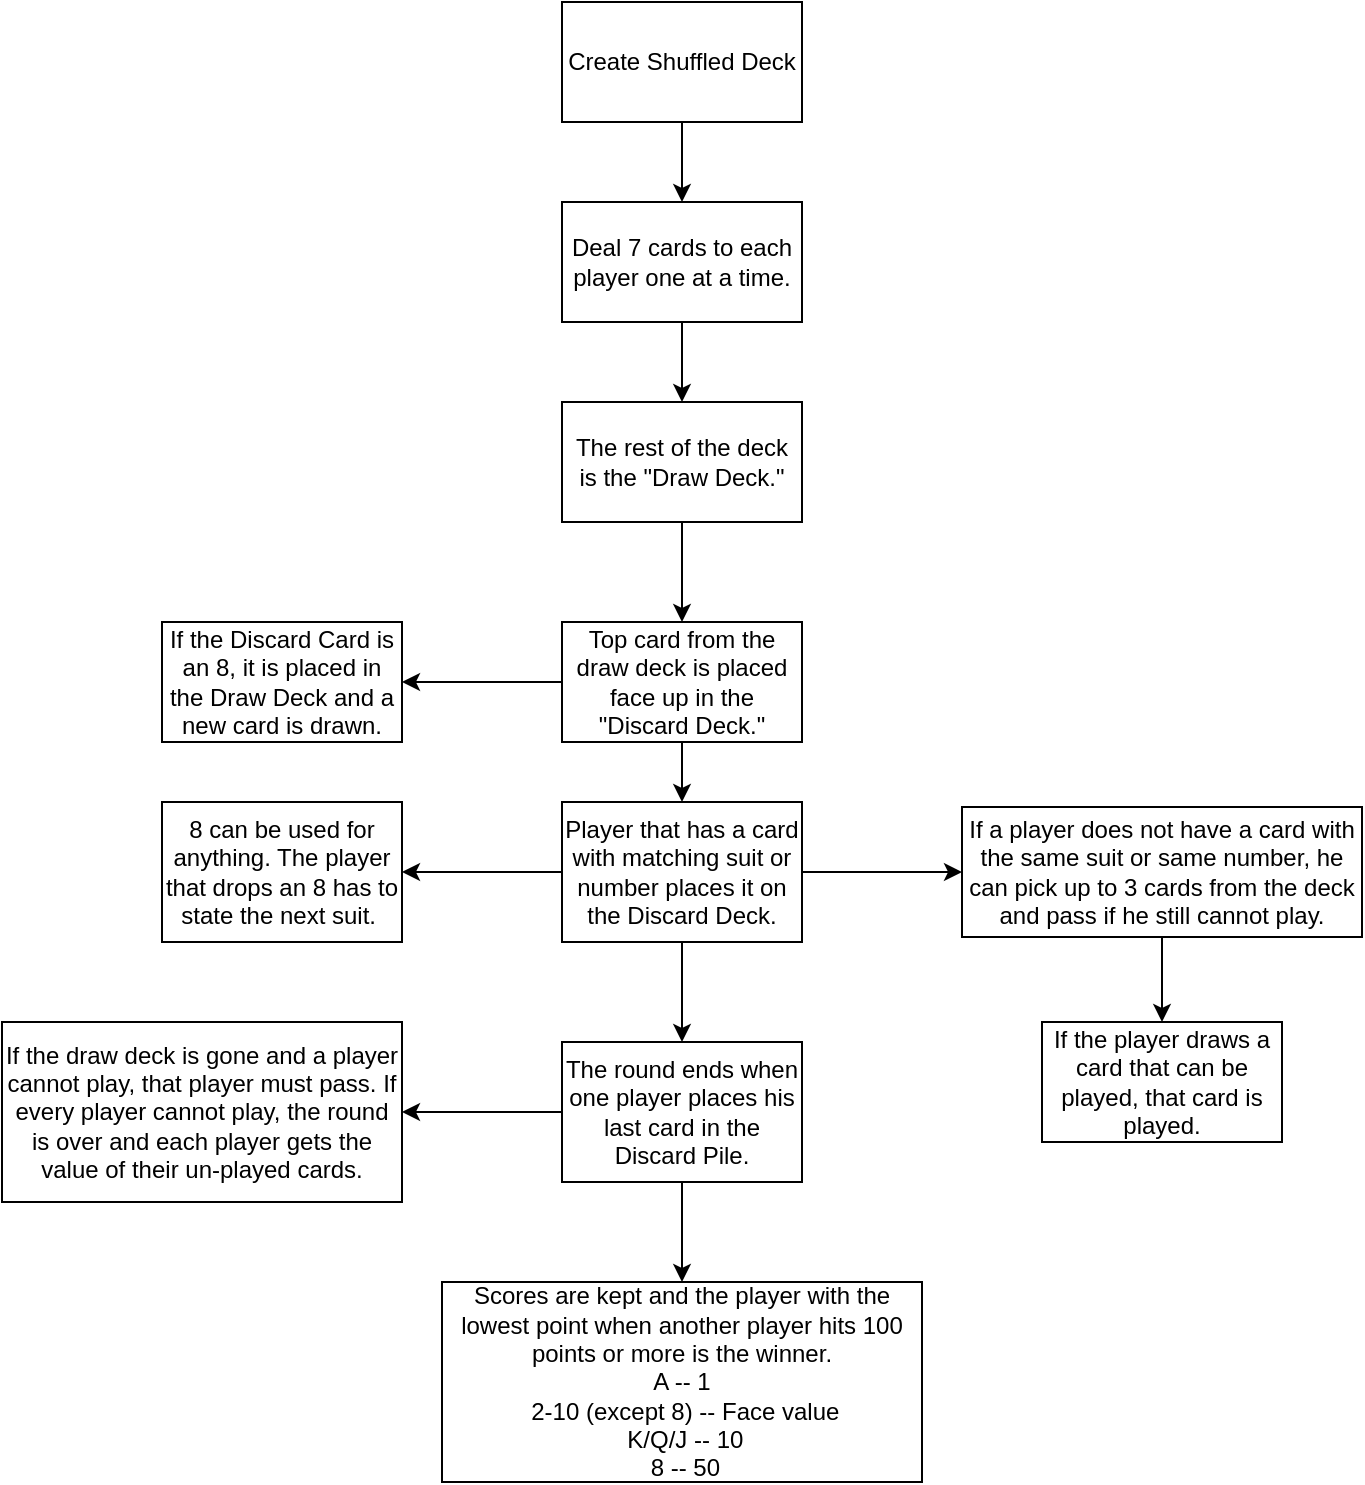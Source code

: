 <mxfile version="13.9.5" type="device"><diagram id="6jor-3YT3PJO5ByIMbrF" name="Page-1"><mxGraphModel dx="768" dy="482" grid="1" gridSize="10" guides="1" tooltips="1" connect="1" arrows="1" fold="1" page="1" pageScale="1" pageWidth="850" pageHeight="1100" math="0" shadow="0"><root><mxCell id="0"/><mxCell id="1" parent="0"/><mxCell id="IfkJOxdvPfqcT31M6tGi-3" value="" style="edgeStyle=orthogonalEdgeStyle;rounded=0;orthogonalLoop=1;jettySize=auto;html=1;" parent="1" source="IfkJOxdvPfqcT31M6tGi-1" target="IfkJOxdvPfqcT31M6tGi-2" edge="1"><mxGeometry relative="1" as="geometry"/></mxCell><mxCell id="IfkJOxdvPfqcT31M6tGi-1" value="Create Shuffled Deck" style="whiteSpace=wrap;html=1;" parent="1" vertex="1"><mxGeometry x="350" y="40" width="120" height="60" as="geometry"/></mxCell><mxCell id="IfkJOxdvPfqcT31M6tGi-5" value="" style="edgeStyle=orthogonalEdgeStyle;rounded=0;orthogonalLoop=1;jettySize=auto;html=1;" parent="1" source="IfkJOxdvPfqcT31M6tGi-2" target="IfkJOxdvPfqcT31M6tGi-4" edge="1"><mxGeometry relative="1" as="geometry"/></mxCell><mxCell id="IfkJOxdvPfqcT31M6tGi-2" value="Deal 7 cards to each player one at a time." style="whiteSpace=wrap;html=1;" parent="1" vertex="1"><mxGeometry x="350" y="140" width="120" height="60" as="geometry"/></mxCell><mxCell id="IfkJOxdvPfqcT31M6tGi-7" value="" style="edgeStyle=orthogonalEdgeStyle;rounded=0;orthogonalLoop=1;jettySize=auto;html=1;" parent="1" source="IfkJOxdvPfqcT31M6tGi-4" target="IfkJOxdvPfqcT31M6tGi-6" edge="1"><mxGeometry relative="1" as="geometry"/></mxCell><mxCell id="IfkJOxdvPfqcT31M6tGi-4" value="The rest of the deck is the &quot;Draw Deck.&quot;" style="whiteSpace=wrap;html=1;" parent="1" vertex="1"><mxGeometry x="350" y="240" width="120" height="60" as="geometry"/></mxCell><mxCell id="IfkJOxdvPfqcT31M6tGi-9" value="" style="edgeStyle=orthogonalEdgeStyle;rounded=0;orthogonalLoop=1;jettySize=auto;html=1;" parent="1" source="IfkJOxdvPfqcT31M6tGi-6" target="IfkJOxdvPfqcT31M6tGi-8" edge="1"><mxGeometry relative="1" as="geometry"/></mxCell><mxCell id="IfkJOxdvPfqcT31M6tGi-11" value="" style="edgeStyle=orthogonalEdgeStyle;rounded=0;orthogonalLoop=1;jettySize=auto;html=1;" parent="1" source="IfkJOxdvPfqcT31M6tGi-6" target="IfkJOxdvPfqcT31M6tGi-10" edge="1"><mxGeometry relative="1" as="geometry"/></mxCell><mxCell id="IfkJOxdvPfqcT31M6tGi-6" value="Top card from the draw deck is placed face up in the &quot;Discard Deck.&quot;" style="whiteSpace=wrap;html=1;" parent="1" vertex="1"><mxGeometry x="350" y="350" width="120" height="60" as="geometry"/></mxCell><mxCell id="IfkJOxdvPfqcT31M6tGi-8" value="If the Discard Card is an 8, it is placed in the Draw Deck and a new card is drawn." style="whiteSpace=wrap;html=1;" parent="1" vertex="1"><mxGeometry x="150" y="350" width="120" height="60" as="geometry"/></mxCell><mxCell id="IfkJOxdvPfqcT31M6tGi-13" value="" style="edgeStyle=orthogonalEdgeStyle;rounded=0;orthogonalLoop=1;jettySize=auto;html=1;" parent="1" source="IfkJOxdvPfqcT31M6tGi-10" target="IfkJOxdvPfqcT31M6tGi-12" edge="1"><mxGeometry relative="1" as="geometry"/></mxCell><mxCell id="IfkJOxdvPfqcT31M6tGi-15" value="" style="edgeStyle=orthogonalEdgeStyle;rounded=0;orthogonalLoop=1;jettySize=auto;html=1;" parent="1" source="IfkJOxdvPfqcT31M6tGi-10" target="IfkJOxdvPfqcT31M6tGi-14" edge="1"><mxGeometry relative="1" as="geometry"/></mxCell><mxCell id="IfkJOxdvPfqcT31M6tGi-17" value="" style="edgeStyle=orthogonalEdgeStyle;rounded=0;orthogonalLoop=1;jettySize=auto;html=1;" parent="1" source="IfkJOxdvPfqcT31M6tGi-10" target="IfkJOxdvPfqcT31M6tGi-16" edge="1"><mxGeometry relative="1" as="geometry"/></mxCell><mxCell id="IfkJOxdvPfqcT31M6tGi-10" value="Player that has a card with matching suit or number places it on the Discard Deck." style="whiteSpace=wrap;html=1;" parent="1" vertex="1"><mxGeometry x="350" y="440" width="120" height="70" as="geometry"/></mxCell><mxCell id="IfkJOxdvPfqcT31M6tGi-21" value="" style="edgeStyle=orthogonalEdgeStyle;rounded=0;orthogonalLoop=1;jettySize=auto;html=1;" parent="1" source="IfkJOxdvPfqcT31M6tGi-12" target="IfkJOxdvPfqcT31M6tGi-20" edge="1"><mxGeometry relative="1" as="geometry"/></mxCell><mxCell id="IfkJOxdvPfqcT31M6tGi-23" value="" style="edgeStyle=orthogonalEdgeStyle;rounded=0;orthogonalLoop=1;jettySize=auto;html=1;" parent="1" source="IfkJOxdvPfqcT31M6tGi-12" target="IfkJOxdvPfqcT31M6tGi-22" edge="1"><mxGeometry relative="1" as="geometry"/></mxCell><mxCell id="IfkJOxdvPfqcT31M6tGi-12" value="The round ends when one player places his last card in the Discard Pile." style="whiteSpace=wrap;html=1;" parent="1" vertex="1"><mxGeometry x="350" y="560" width="120" height="70" as="geometry"/></mxCell><mxCell id="IfkJOxdvPfqcT31M6tGi-14" value="8 can be used for anything. The player that drops an 8 has to state the next suit.&amp;nbsp;" style="whiteSpace=wrap;html=1;" parent="1" vertex="1"><mxGeometry x="150" y="440" width="120" height="70" as="geometry"/></mxCell><mxCell id="IfkJOxdvPfqcT31M6tGi-19" value="" style="edgeStyle=orthogonalEdgeStyle;rounded=0;orthogonalLoop=1;jettySize=auto;html=1;" parent="1" source="IfkJOxdvPfqcT31M6tGi-16" target="IfkJOxdvPfqcT31M6tGi-18" edge="1"><mxGeometry relative="1" as="geometry"/></mxCell><mxCell id="IfkJOxdvPfqcT31M6tGi-16" value="If a player does not have a card with the same suit or same number, he can pick up to 3 cards from the deck and pass if he still cannot play." style="whiteSpace=wrap;html=1;" parent="1" vertex="1"><mxGeometry x="550" y="442.5" width="200" height="65" as="geometry"/></mxCell><mxCell id="IfkJOxdvPfqcT31M6tGi-18" value="If the player draws a card that can be played, that card is played." style="whiteSpace=wrap;html=1;" parent="1" vertex="1"><mxGeometry x="590" y="550" width="120" height="60" as="geometry"/></mxCell><mxCell id="IfkJOxdvPfqcT31M6tGi-20" value="If the draw deck is gone and a player cannot play, that player must pass. If every player cannot play, the round is over and each player gets the value of their un-played cards." style="whiteSpace=wrap;html=1;" parent="1" vertex="1"><mxGeometry x="70" y="550" width="200" height="90" as="geometry"/></mxCell><mxCell id="IfkJOxdvPfqcT31M6tGi-22" value="Scores are kept and the player with the lowest point when another player hits 100 points or more is the winner.&lt;br&gt;&lt;div&gt;A -- 1&lt;/div&gt;&lt;div&gt;&amp;nbsp;2-10 (except 8) -- Face value&lt;/div&gt;&lt;div&gt;&amp;nbsp;K/Q/J -- 10&lt;/div&gt;&lt;div&gt;&amp;nbsp;8 -- 50&lt;/div&gt;" style="whiteSpace=wrap;html=1;" parent="1" vertex="1"><mxGeometry x="290" y="680" width="240" height="100" as="geometry"/></mxCell></root></mxGraphModel></diagram></mxfile>